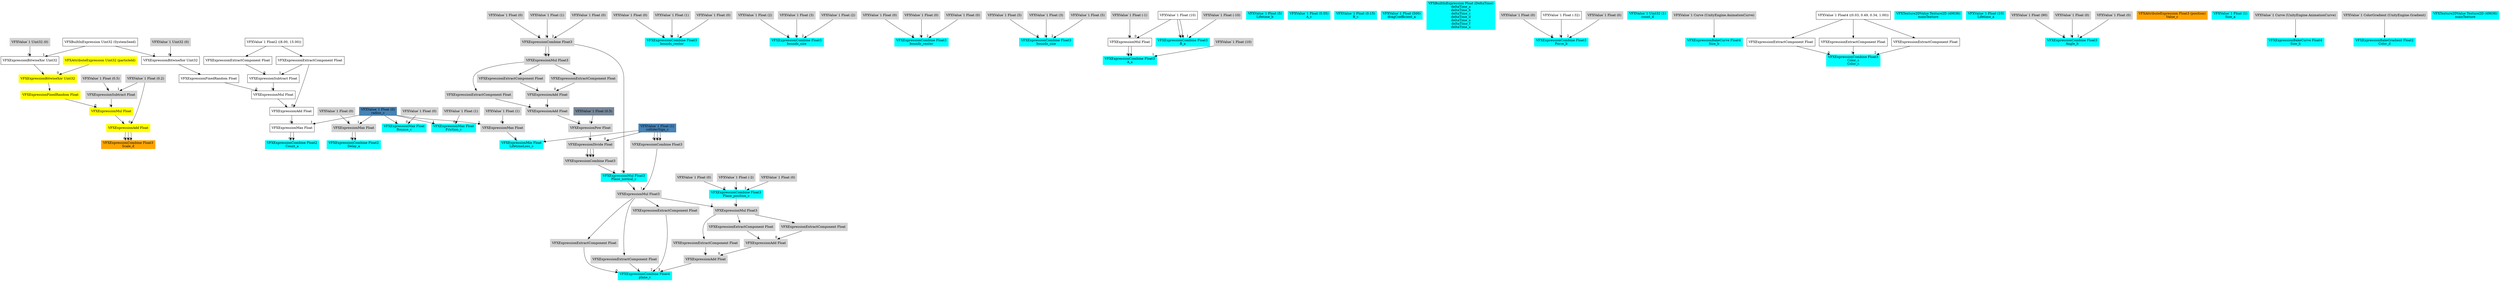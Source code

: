 digraph G {
node0 [shape="box" color="cyan" style="filled" label="VFXExpressionCombine Float2
Count_a"]
node1 [shape="box" label="VFXExpressionMax Float"]
node2 [shape="box" label="VFXExpressionAdd Float"]
node3 [shape="box" label="VFXExpressionExtractComponent Float"]
node4 [shape="box" label="VFXValue`1 Float2 ((8.00, 15.00))"]
node5 [shape="box" label="VFXExpressionMul Float"]
node6 [shape="box" label="VFXExpressionFixedRandom Float"]
node7 [shape="box" label="VFXExpressionBitwiseXor Uint32"]
node8 [shape="box" color="lightgray" style="filled" label="VFXValue`1 Uint32 (0)"]
node9 [shape="box" label="VFXBuiltInExpression Uint32 (SystemSeed)"]
node10 [shape="box" label="VFXExpressionSubtract Float"]
node11 [shape="box" label="VFXExpressionExtractComponent Float"]
node12 [shape="box" color="steelblue" style="filled" label="VFXValue`1 Float (0)
radius_c"]
node13 [shape="box" color="cyan" style="filled" label="VFXExpressionCombine Float2
Delay_a"]
node14 [shape="box" color="lightgray" style="filled" label="VFXExpressionMax Float"]
node15 [shape="box" color="lightgray" style="filled" label="VFXValue`1 Float (0)"]
node16 [shape="box" color="cyan" style="filled" label="VFXExpressionCombine Float3
bounds_center"]
node17 [shape="box" color="lightgray" style="filled" label="VFXValue`1 Float (0)"]
node18 [shape="box" color="lightgray" style="filled" label="VFXValue`1 Float (1)"]
node19 [shape="box" color="lightgray" style="filled" label="VFXValue`1 Float (0)"]
node20 [shape="box" color="cyan" style="filled" label="VFXExpressionCombine Float3
bounds_size"]
node21 [shape="box" color="lightgray" style="filled" label="VFXValue`1 Float (2)"]
node22 [shape="box" color="lightgray" style="filled" label="VFXValue`1 Float (3)"]
node23 [shape="box" color="lightgray" style="filled" label="VFXValue`1 Float (2)"]
node24 [shape="box" color="cyan" style="filled" label="VFXExpressionCombine Float3
bounds_center"]
node25 [shape="box" color="lightgray" style="filled" label="VFXValue`1 Float (0)"]
node26 [shape="box" color="lightgray" style="filled" label="VFXValue`1 Float (0)"]
node27 [shape="box" color="lightgray" style="filled" label="VFXValue`1 Float (0)"]
node28 [shape="box" color="cyan" style="filled" label="VFXExpressionCombine Float3
bounds_size"]
node29 [shape="box" color="lightgray" style="filled" label="VFXValue`1 Float (5)"]
node30 [shape="box" color="lightgray" style="filled" label="VFXValue`1 Float (3)"]
node31 [shape="box" color="lightgray" style="filled" label="VFXValue`1 Float (5)"]
node32 [shape="box" color="cyan" style="filled" label="VFXExpressionCombine Float3
A_a"]
node33 [shape="box" label="VFXExpressionMul Float"]
node34 [shape="box" label="VFXValue`1 Float (10)"]
node35 [shape="box" color="lightgray" style="filled" label="VFXValue`1 Float (-1)"]
node36 [shape="box" color="lightgray" style="filled" label="VFXValue`1 Float (10)"]
node37 [shape="box" color="cyan" style="filled" label="VFXExpressionCombine Float3
B_a"]
node38 [shape="box" color="lightgray" style="filled" label="VFXValue`1 Float (-10)"]
node39 [shape="box" color="cyan" style="filled" label="VFXValue`1 Float (5)
Lifetime_b"]
node40 [shape="box" color="cyan" style="filled" label="VFXValue`1 Float (0.05)
A_c"]
node41 [shape="box" color="cyan" style="filled" label="VFXValue`1 Float (0.15)
B_c"]
node42 [shape="box" color="cyan" style="filled" label="VFXValue`1 Float (500)
dragCoefficient_a"]
node43 [shape="box" color="cyan" style="filled" label="VFXBuiltInExpression Float (DeltaTime)
deltaTime_a
deltaTime_b
deltaTime_c
deltaTime_d
deltaTime_e
deltaTime_f
deltaTime_a"]
node44 [shape="box" color="cyan" style="filled" label="VFXExpressionCombine Float3
Force_b"]
node45 [shape="box" color="lightgray" style="filled" label="VFXValue`1 Float (0)"]
node46 [shape="box" label="VFXValue`1 Float (-32)"]
node47 [shape="box" color="lightgray" style="filled" label="VFXValue`1 Float (0)"]
node48 [shape="box" color="cyan" style="filled" label="VFXExpressionCombine Float3
Plane_position_c"]
node49 [shape="box" color="lightgray" style="filled" label="VFXValue`1 Float (0)"]
node50 [shape="box" color="lightgray" style="filled" label="VFXValue`1 Float (-2)"]
node51 [shape="box" color="lightgray" style="filled" label="VFXValue`1 Float (0)"]
node52 [shape="box" color="cyan" style="filled" label="VFXExpressionMul Float3
Plane_normal_c"]
node53 [shape="box" color="lightgray" style="filled" label="VFXExpressionCombine Float3"]
node54 [shape="box" color="lightgray" style="filled" label="VFXValue`1 Float (0)"]
node55 [shape="box" color="lightgray" style="filled" label="VFXValue`1 Float (1)"]
node56 [shape="box" color="lightgray" style="filled" label="VFXValue`1 Float (0)"]
node57 [shape="box" color="lightgray" style="filled" label="VFXExpressionCombine Float3"]
node58 [shape="box" color="lightgray" style="filled" label="VFXExpressionDivide Float"]
node59 [shape="box" color="steelblue" style="filled" label="VFXValue`1 Float (1)
colliderSign_c"]
node60 [shape="box" color="lightgray" style="filled" label="VFXExpressionPow Float"]
node61 [shape="box" color="lightgray" style="filled" label="VFXExpressionAdd Float"]
node62 [shape="box" color="lightgray" style="filled" label="VFXExpressionAdd Float"]
node63 [shape="box" color="lightgray" style="filled" label="VFXExpressionExtractComponent Float"]
node64 [shape="box" color="lightgray" style="filled" label="VFXExpressionMul Float3"]
node65 [shape="box" color="lightgray" style="filled" label="VFXExpressionExtractComponent Float"]
node66 [shape="box" color="lightgray" style="filled" label="VFXExpressionExtractComponent Float"]
node67 [shape="box" color="lightslategray" style="filled" label="VFXValue`1 Float (0.5)"]
node68 [shape="box" color="cyan" style="filled" label="VFXExpressionMax Float
Bounce_c"]
node69 [shape="box" color="lightgray" style="filled" label="VFXValue`1 Float (0)"]
node70 [shape="box" color="cyan" style="filled" label="VFXExpressionMax Float
Friction_c"]
node71 [shape="box" color="lightgray" style="filled" label="VFXValue`1 Float (1)"]
node72 [shape="box" color="cyan" style="filled" label="VFXExpressionMin Float
LifetimeLoss_c"]
node73 [shape="box" color="lightgray" style="filled" label="VFXExpressionMax Float"]
node74 [shape="box" color="lightgray" style="filled" label="VFXValue`1 Float (1)"]
node75 [shape="box" color="cyan" style="filled" label="VFXExpressionCombine Float4
plane_c"]
node76 [shape="box" color="lightgray" style="filled" label="VFXExpressionExtractComponent Float"]
node77 [shape="box" color="lightgray" style="filled" label="VFXExpressionMul Float3"]
node78 [shape="box" color="lightgray" style="filled" label="VFXExpressionCombine Float3"]
node79 [shape="box" color="lightgray" style="filled" label="VFXExpressionExtractComponent Float"]
node80 [shape="box" color="lightgray" style="filled" label="VFXExpressionExtractComponent Float"]
node81 [shape="box" color="lightgray" style="filled" label="VFXExpressionAdd Float"]
node82 [shape="box" color="lightgray" style="filled" label="VFXExpressionAdd Float"]
node83 [shape="box" color="lightgray" style="filled" label="VFXExpressionExtractComponent Float"]
node84 [shape="box" color="lightgray" style="filled" label="VFXExpressionMul Float3"]
node85 [shape="box" color="lightgray" style="filled" label="VFXExpressionExtractComponent Float"]
node86 [shape="box" color="lightgray" style="filled" label="VFXExpressionExtractComponent Float"]
node87 [shape="box" color="cyan" style="filled" label="VFXValue`1 Uint32 (1)
count_d"]
node88 [shape="box" color="cyan" style="filled" label="VFXExpressionBakeCurve Float4
Size_b"]
node89 [shape="box" color="lightgray" style="filled" label="VFXValue`1 Curve (UnityEngine.AnimationCurve)"]
node90 [shape="box" color="cyan" style="filled" label="VFXExpressionCombine Float3
Color_c
Color_c"]
node91 [shape="box" label="VFXExpressionExtractComponent Float"]
node92 [shape="box" label="VFXValue`1 Float4 ((0.03, 0.49, 0.34, 1.00))"]
node93 [shape="box" label="VFXExpressionExtractComponent Float"]
node94 [shape="box" label="VFXExpressionExtractComponent Float"]
node95 [shape="box" color="cyan" style="filled" label="VFXTexture2DValue Texture2D (49636)
mainTexture"]
node96 [shape="box" color="cyan" style="filled" label="VFXValue`1 Float (10)
Lifetime_a"]
node97 [shape="box" color="cyan" style="filled" label="VFXExpressionCombine Float3
Angle_b"]
node98 [shape="box" color="lightgray" style="filled" label="VFXValue`1 Float (90)"]
node99 [shape="box" color="lightgray" style="filled" label="VFXValue`1 Float (0)"]
node100 [shape="box" color="lightgray" style="filled" label="VFXValue`1 Float (0)"]
node101 [shape="box" color="orange" style="filled" label="VFXAttributeExpression Float3 (position)
Value_c"]
node102 [shape="box" color="orange" style="filled" label="VFXExpressionCombine Float3
Scale_d"]
node103 [shape="box" color="yellow" style="filled" label="VFXExpressionAdd Float"]
node104 [shape="box" color="lightgray" style="filled" label="VFXValue`1 Float (0.2)"]
node105 [shape="box" color="yellow" style="filled" label="VFXExpressionMul Float"]
node106 [shape="box" color="yellow" style="filled" label="VFXExpressionFixedRandom Float"]
node107 [shape="box" color="yellow" style="filled" label="VFXExpressionBitwiseXor Uint32"]
node108 [shape="box" color="yellow" style="filled" label="VFXAttributeExpression Uint32 (particleId)"]
node109 [shape="box" label="VFXExpressionBitwiseXor Uint32"]
node110 [shape="box" color="lightgray" style="filled" label="VFXValue`1 Uint32 (0)"]
node111 [shape="box" color="lightgray" style="filled" label="VFXExpressionSubtract Float"]
node112 [shape="box" color="lightgray" style="filled" label="VFXValue`1 Float (0.5)"]
node113 [shape="box" color="cyan" style="filled" label="VFXValue`1 Float (1)
Size_a"]
node114 [shape="box" color="cyan" style="filled" label="VFXExpressionBakeCurve Float4
Size_b"]
node115 [shape="box" color="lightgray" style="filled" label="VFXValue`1 Curve (UnityEngine.AnimationCurve)"]
node116 [shape="box" color="cyan" style="filled" label="VFXExpressionBakeGradient Float2
Color_d"]
node117 [shape="box" color="lightgray" style="filled" label="VFXValue`1 ColorGradient (UnityEngine.Gradient)"]
node118 [shape="box" color="cyan" style="filled" label="VFXTexture2DValue Texture2D (49636)
mainTexture"]
node1 -> node0 [headlabel="0"]
node1 -> node0 [headlabel="1"]
node2 -> node1 [headlabel="0"]
node12 -> node1 [headlabel="1"]
node3 -> node2 [headlabel="0"]
node5 -> node2 [headlabel="1"]
node4 -> node3 
node6 -> node5 [headlabel="0"]
node10 -> node5 [headlabel="1"]
node7 -> node6 
node8 -> node7 [headlabel="0"]
node9 -> node7 [headlabel="1"]
node11 -> node10 [headlabel="0"]
node3 -> node10 [headlabel="1"]
node4 -> node11 
node14 -> node13 [headlabel="0"]
node14 -> node13 [headlabel="1"]
node15 -> node14 [headlabel="0"]
node12 -> node14 [headlabel="1"]
node17 -> node16 [headlabel="0"]
node18 -> node16 [headlabel="1"]
node19 -> node16 [headlabel="2"]
node21 -> node20 [headlabel="0"]
node22 -> node20 [headlabel="1"]
node23 -> node20 [headlabel="2"]
node25 -> node24 [headlabel="0"]
node26 -> node24 [headlabel="1"]
node27 -> node24 [headlabel="2"]
node29 -> node28 [headlabel="0"]
node30 -> node28 [headlabel="1"]
node31 -> node28 [headlabel="2"]
node33 -> node32 [headlabel="0"]
node36 -> node32 [headlabel="1"]
node33 -> node32 [headlabel="2"]
node34 -> node33 [headlabel="0"]
node35 -> node33 [headlabel="1"]
node34 -> node37 [headlabel="0"]
node38 -> node37 [headlabel="1"]
node34 -> node37 [headlabel="2"]
node45 -> node44 [headlabel="0"]
node46 -> node44 [headlabel="1"]
node47 -> node44 [headlabel="2"]
node49 -> node48 [headlabel="0"]
node50 -> node48 [headlabel="1"]
node51 -> node48 [headlabel="2"]
node53 -> node52 [headlabel="0"]
node57 -> node52 [headlabel="1"]
node54 -> node53 [headlabel="0"]
node55 -> node53 [headlabel="1"]
node56 -> node53 [headlabel="2"]
node58 -> node57 [headlabel="0"]
node58 -> node57 [headlabel="1"]
node58 -> node57 [headlabel="2"]
node59 -> node58 [headlabel="0"]
node60 -> node58 [headlabel="1"]
node61 -> node60 [headlabel="0"]
node67 -> node60 [headlabel="1"]
node62 -> node61 [headlabel="0"]
node66 -> node61 [headlabel="1"]
node63 -> node62 [headlabel="0"]
node65 -> node62 [headlabel="1"]
node64 -> node63 
node53 -> node64 [headlabel="0"]
node53 -> node64 [headlabel="1"]
node64 -> node65 
node64 -> node66 
node69 -> node68 [headlabel="0"]
node12 -> node68 [headlabel="1"]
node71 -> node70 [headlabel="0"]
node12 -> node70 [headlabel="1"]
node73 -> node72 [headlabel="0"]
node59 -> node72 [headlabel="1"]
node74 -> node73 [headlabel="0"]
node12 -> node73 [headlabel="1"]
node76 -> node75 [headlabel="0"]
node79 -> node75 [headlabel="1"]
node80 -> node75 [headlabel="2"]
node81 -> node75 [headlabel="3"]
node77 -> node76 
node52 -> node77 [headlabel="0"]
node78 -> node77 [headlabel="1"]
node59 -> node78 [headlabel="0"]
node59 -> node78 [headlabel="1"]
node59 -> node78 [headlabel="2"]
node77 -> node79 
node77 -> node80 
node82 -> node81 [headlabel="0"]
node86 -> node81 [headlabel="1"]
node83 -> node82 [headlabel="0"]
node85 -> node82 [headlabel="1"]
node84 -> node83 
node48 -> node84 [headlabel="0"]
node77 -> node84 [headlabel="1"]
node84 -> node85 
node84 -> node86 
node89 -> node88 
node91 -> node90 [headlabel="0"]
node93 -> node90 [headlabel="1"]
node94 -> node90 [headlabel="2"]
node92 -> node91 
node92 -> node93 
node92 -> node94 
node98 -> node97 [headlabel="0"]
node99 -> node97 [headlabel="1"]
node100 -> node97 [headlabel="2"]
node103 -> node102 [headlabel="0"]
node103 -> node102 [headlabel="1"]
node103 -> node102 [headlabel="2"]
node104 -> node103 [headlabel="0"]
node105 -> node103 [headlabel="1"]
node106 -> node105 [headlabel="0"]
node111 -> node105 [headlabel="1"]
node107 -> node106 
node108 -> node107 [headlabel="0"]
node109 -> node107 [headlabel="1"]
node110 -> node109 [headlabel="0"]
node9 -> node109 [headlabel="1"]
node112 -> node111 [headlabel="0"]
node104 -> node111 [headlabel="1"]
node115 -> node114 
node117 -> node116 
}
